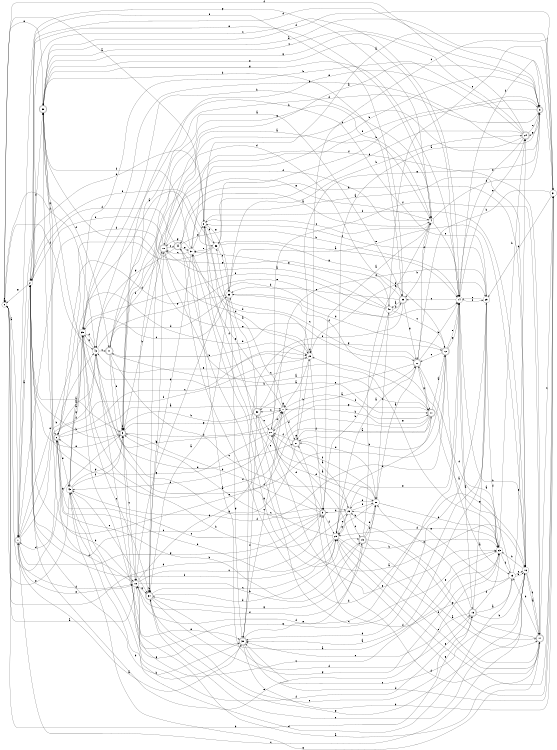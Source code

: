 digraph n36_8 {
__start0 [label="" shape="none"];

rankdir=LR;
size="8,5";

s0 [style="filled", color="black", fillcolor="white" shape="circle", label="0"];
s1 [style="rounded,filled", color="black", fillcolor="white" shape="doublecircle", label="1"];
s2 [style="filled", color="black", fillcolor="white" shape="circle", label="2"];
s3 [style="rounded,filled", color="black", fillcolor="white" shape="doublecircle", label="3"];
s4 [style="filled", color="black", fillcolor="white" shape="circle", label="4"];
s5 [style="rounded,filled", color="black", fillcolor="white" shape="doublecircle", label="5"];
s6 [style="rounded,filled", color="black", fillcolor="white" shape="doublecircle", label="6"];
s7 [style="filled", color="black", fillcolor="white" shape="circle", label="7"];
s8 [style="filled", color="black", fillcolor="white" shape="circle", label="8"];
s9 [style="rounded,filled", color="black", fillcolor="white" shape="doublecircle", label="9"];
s10 [style="rounded,filled", color="black", fillcolor="white" shape="doublecircle", label="10"];
s11 [style="rounded,filled", color="black", fillcolor="white" shape="doublecircle", label="11"];
s12 [style="rounded,filled", color="black", fillcolor="white" shape="doublecircle", label="12"];
s13 [style="filled", color="black", fillcolor="white" shape="circle", label="13"];
s14 [style="filled", color="black", fillcolor="white" shape="circle", label="14"];
s15 [style="rounded,filled", color="black", fillcolor="white" shape="doublecircle", label="15"];
s16 [style="filled", color="black", fillcolor="white" shape="circle", label="16"];
s17 [style="rounded,filled", color="black", fillcolor="white" shape="doublecircle", label="17"];
s18 [style="filled", color="black", fillcolor="white" shape="circle", label="18"];
s19 [style="rounded,filled", color="black", fillcolor="white" shape="doublecircle", label="19"];
s20 [style="filled", color="black", fillcolor="white" shape="circle", label="20"];
s21 [style="filled", color="black", fillcolor="white" shape="circle", label="21"];
s22 [style="rounded,filled", color="black", fillcolor="white" shape="doublecircle", label="22"];
s23 [style="filled", color="black", fillcolor="white" shape="circle", label="23"];
s24 [style="rounded,filled", color="black", fillcolor="white" shape="doublecircle", label="24"];
s25 [style="filled", color="black", fillcolor="white" shape="circle", label="25"];
s26 [style="filled", color="black", fillcolor="white" shape="circle", label="26"];
s27 [style="rounded,filled", color="black", fillcolor="white" shape="doublecircle", label="27"];
s28 [style="filled", color="black", fillcolor="white" shape="circle", label="28"];
s29 [style="filled", color="black", fillcolor="white" shape="circle", label="29"];
s30 [style="rounded,filled", color="black", fillcolor="white" shape="doublecircle", label="30"];
s31 [style="filled", color="black", fillcolor="white" shape="circle", label="31"];
s32 [style="rounded,filled", color="black", fillcolor="white" shape="doublecircle", label="32"];
s33 [style="filled", color="black", fillcolor="white" shape="circle", label="33"];
s34 [style="rounded,filled", color="black", fillcolor="white" shape="doublecircle", label="34"];
s35 [style="filled", color="black", fillcolor="white" shape="circle", label="35"];
s36 [style="filled", color="black", fillcolor="white" shape="circle", label="36"];
s37 [style="filled", color="black", fillcolor="white" shape="circle", label="37"];
s38 [style="rounded,filled", color="black", fillcolor="white" shape="doublecircle", label="38"];
s39 [style="rounded,filled", color="black", fillcolor="white" shape="doublecircle", label="39"];
s40 [style="filled", color="black", fillcolor="white" shape="circle", label="40"];
s41 [style="rounded,filled", color="black", fillcolor="white" shape="doublecircle", label="41"];
s42 [style="filled", color="black", fillcolor="white" shape="circle", label="42"];
s43 [style="filled", color="black", fillcolor="white" shape="circle", label="43"];
s44 [style="rounded,filled", color="black", fillcolor="white" shape="doublecircle", label="44"];
s0 -> s1 [label="a"];
s0 -> s15 [label="b"];
s0 -> s0 [label="c"];
s0 -> s5 [label="d"];
s0 -> s38 [label="e"];
s0 -> s42 [label="f"];
s0 -> s3 [label="g"];
s1 -> s2 [label="a"];
s1 -> s42 [label="b"];
s1 -> s16 [label="c"];
s1 -> s18 [label="d"];
s1 -> s18 [label="e"];
s1 -> s28 [label="f"];
s1 -> s4 [label="g"];
s2 -> s3 [label="a"];
s2 -> s30 [label="b"];
s2 -> s14 [label="c"];
s2 -> s9 [label="d"];
s2 -> s4 [label="e"];
s2 -> s38 [label="f"];
s2 -> s0 [label="g"];
s3 -> s4 [label="a"];
s3 -> s2 [label="b"];
s3 -> s18 [label="c"];
s3 -> s7 [label="d"];
s3 -> s2 [label="e"];
s3 -> s3 [label="f"];
s3 -> s7 [label="g"];
s4 -> s5 [label="a"];
s4 -> s39 [label="b"];
s4 -> s8 [label="c"];
s4 -> s9 [label="d"];
s4 -> s14 [label="e"];
s4 -> s18 [label="f"];
s4 -> s3 [label="g"];
s5 -> s3 [label="a"];
s5 -> s3 [label="b"];
s5 -> s6 [label="c"];
s5 -> s21 [label="d"];
s5 -> s36 [label="e"];
s5 -> s25 [label="f"];
s5 -> s1 [label="g"];
s6 -> s7 [label="a"];
s6 -> s18 [label="b"];
s6 -> s28 [label="c"];
s6 -> s1 [label="d"];
s6 -> s43 [label="e"];
s6 -> s42 [label="f"];
s6 -> s40 [label="g"];
s7 -> s8 [label="a"];
s7 -> s23 [label="b"];
s7 -> s32 [label="c"];
s7 -> s27 [label="d"];
s7 -> s37 [label="e"];
s7 -> s11 [label="f"];
s7 -> s7 [label="g"];
s8 -> s0 [label="a"];
s8 -> s9 [label="b"];
s8 -> s23 [label="c"];
s8 -> s36 [label="d"];
s8 -> s2 [label="e"];
s8 -> s16 [label="f"];
s8 -> s33 [label="g"];
s9 -> s10 [label="a"];
s9 -> s35 [label="b"];
s9 -> s34 [label="c"];
s9 -> s3 [label="d"];
s9 -> s3 [label="e"];
s9 -> s37 [label="f"];
s9 -> s24 [label="g"];
s10 -> s11 [label="a"];
s10 -> s3 [label="b"];
s10 -> s44 [label="c"];
s10 -> s28 [label="d"];
s10 -> s2 [label="e"];
s10 -> s17 [label="f"];
s10 -> s4 [label="g"];
s11 -> s12 [label="a"];
s11 -> s7 [label="b"];
s11 -> s41 [label="c"];
s11 -> s25 [label="d"];
s11 -> s2 [label="e"];
s11 -> s6 [label="f"];
s11 -> s21 [label="g"];
s12 -> s13 [label="a"];
s12 -> s27 [label="b"];
s12 -> s22 [label="c"];
s12 -> s33 [label="d"];
s12 -> s14 [label="e"];
s12 -> s43 [label="f"];
s12 -> s14 [label="g"];
s13 -> s14 [label="a"];
s13 -> s16 [label="b"];
s13 -> s16 [label="c"];
s13 -> s43 [label="d"];
s13 -> s24 [label="e"];
s13 -> s27 [label="f"];
s13 -> s26 [label="g"];
s14 -> s15 [label="a"];
s14 -> s16 [label="b"];
s14 -> s39 [label="c"];
s14 -> s18 [label="d"];
s14 -> s24 [label="e"];
s14 -> s29 [label="f"];
s14 -> s38 [label="g"];
s15 -> s13 [label="a"];
s15 -> s16 [label="b"];
s15 -> s30 [label="c"];
s15 -> s23 [label="d"];
s15 -> s20 [label="e"];
s15 -> s3 [label="f"];
s15 -> s29 [label="g"];
s16 -> s17 [label="a"];
s16 -> s23 [label="b"];
s16 -> s30 [label="c"];
s16 -> s44 [label="d"];
s16 -> s34 [label="e"];
s16 -> s17 [label="f"];
s16 -> s34 [label="g"];
s17 -> s18 [label="a"];
s17 -> s13 [label="b"];
s17 -> s31 [label="c"];
s17 -> s5 [label="d"];
s17 -> s26 [label="e"];
s17 -> s21 [label="f"];
s17 -> s43 [label="g"];
s18 -> s0 [label="a"];
s18 -> s19 [label="b"];
s18 -> s5 [label="c"];
s18 -> s7 [label="d"];
s18 -> s30 [label="e"];
s18 -> s38 [label="f"];
s18 -> s34 [label="g"];
s19 -> s17 [label="a"];
s19 -> s6 [label="b"];
s19 -> s20 [label="c"];
s19 -> s20 [label="d"];
s19 -> s4 [label="e"];
s19 -> s18 [label="f"];
s19 -> s17 [label="g"];
s20 -> s21 [label="a"];
s20 -> s25 [label="b"];
s20 -> s40 [label="c"];
s20 -> s23 [label="d"];
s20 -> s26 [label="e"];
s20 -> s21 [label="f"];
s20 -> s34 [label="g"];
s21 -> s22 [label="a"];
s21 -> s38 [label="b"];
s21 -> s43 [label="c"];
s21 -> s29 [label="d"];
s21 -> s23 [label="e"];
s21 -> s7 [label="f"];
s21 -> s38 [label="g"];
s22 -> s20 [label="a"];
s22 -> s14 [label="b"];
s22 -> s8 [label="c"];
s22 -> s23 [label="d"];
s22 -> s32 [label="e"];
s22 -> s4 [label="f"];
s22 -> s11 [label="g"];
s23 -> s22 [label="a"];
s23 -> s24 [label="b"];
s23 -> s42 [label="c"];
s23 -> s25 [label="d"];
s23 -> s2 [label="e"];
s23 -> s13 [label="f"];
s23 -> s28 [label="g"];
s24 -> s25 [label="a"];
s24 -> s35 [label="b"];
s24 -> s9 [label="c"];
s24 -> s36 [label="d"];
s24 -> s14 [label="e"];
s24 -> s0 [label="f"];
s24 -> s38 [label="g"];
s25 -> s22 [label="a"];
s25 -> s6 [label="b"];
s25 -> s26 [label="c"];
s25 -> s17 [label="d"];
s25 -> s17 [label="e"];
s25 -> s2 [label="f"];
s25 -> s37 [label="g"];
s26 -> s27 [label="a"];
s26 -> s35 [label="b"];
s26 -> s19 [label="c"];
s26 -> s5 [label="d"];
s26 -> s14 [label="e"];
s26 -> s20 [label="f"];
s26 -> s25 [label="g"];
s27 -> s11 [label="a"];
s27 -> s28 [label="b"];
s27 -> s2 [label="c"];
s27 -> s20 [label="d"];
s27 -> s27 [label="e"];
s27 -> s21 [label="f"];
s27 -> s9 [label="g"];
s28 -> s7 [label="a"];
s28 -> s29 [label="b"];
s28 -> s28 [label="c"];
s28 -> s44 [label="d"];
s28 -> s42 [label="e"];
s28 -> s5 [label="f"];
s28 -> s38 [label="g"];
s29 -> s30 [label="a"];
s29 -> s42 [label="b"];
s29 -> s8 [label="c"];
s29 -> s30 [label="d"];
s29 -> s14 [label="e"];
s29 -> s23 [label="f"];
s29 -> s35 [label="g"];
s30 -> s1 [label="a"];
s30 -> s31 [label="b"];
s30 -> s7 [label="c"];
s30 -> s31 [label="d"];
s30 -> s19 [label="e"];
s30 -> s32 [label="f"];
s30 -> s43 [label="g"];
s31 -> s8 [label="a"];
s31 -> s22 [label="b"];
s31 -> s28 [label="c"];
s31 -> s29 [label="d"];
s31 -> s25 [label="e"];
s31 -> s14 [label="f"];
s31 -> s25 [label="g"];
s32 -> s16 [label="a"];
s32 -> s3 [label="b"];
s32 -> s21 [label="c"];
s32 -> s20 [label="d"];
s32 -> s33 [label="e"];
s32 -> s8 [label="f"];
s32 -> s12 [label="g"];
s33 -> s34 [label="a"];
s33 -> s24 [label="b"];
s33 -> s35 [label="c"];
s33 -> s6 [label="d"];
s33 -> s16 [label="e"];
s33 -> s11 [label="f"];
s33 -> s30 [label="g"];
s34 -> s23 [label="a"];
s34 -> s34 [label="b"];
s34 -> s25 [label="c"];
s34 -> s25 [label="d"];
s34 -> s15 [label="e"];
s34 -> s10 [label="f"];
s34 -> s23 [label="g"];
s35 -> s36 [label="a"];
s35 -> s4 [label="b"];
s35 -> s34 [label="c"];
s35 -> s42 [label="d"];
s35 -> s1 [label="e"];
s35 -> s12 [label="f"];
s35 -> s43 [label="g"];
s36 -> s14 [label="a"];
s36 -> s9 [label="b"];
s36 -> s33 [label="c"];
s36 -> s1 [label="d"];
s36 -> s37 [label="e"];
s36 -> s2 [label="f"];
s36 -> s12 [label="g"];
s37 -> s16 [label="a"];
s37 -> s34 [label="b"];
s37 -> s10 [label="c"];
s37 -> s15 [label="d"];
s37 -> s8 [label="e"];
s37 -> s38 [label="f"];
s37 -> s10 [label="g"];
s38 -> s9 [label="a"];
s38 -> s39 [label="b"];
s38 -> s9 [label="c"];
s38 -> s31 [label="d"];
s38 -> s14 [label="e"];
s38 -> s41 [label="f"];
s38 -> s6 [label="g"];
s39 -> s40 [label="a"];
s39 -> s18 [label="b"];
s39 -> s33 [label="c"];
s39 -> s41 [label="d"];
s39 -> s30 [label="e"];
s39 -> s1 [label="f"];
s39 -> s22 [label="g"];
s40 -> s10 [label="a"];
s40 -> s5 [label="b"];
s40 -> s12 [label="c"];
s40 -> s39 [label="d"];
s40 -> s31 [label="e"];
s40 -> s35 [label="f"];
s40 -> s37 [label="g"];
s41 -> s39 [label="a"];
s41 -> s28 [label="b"];
s41 -> s26 [label="c"];
s41 -> s33 [label="d"];
s41 -> s3 [label="e"];
s41 -> s10 [label="f"];
s41 -> s26 [label="g"];
s42 -> s6 [label="a"];
s42 -> s11 [label="b"];
s42 -> s41 [label="c"];
s42 -> s27 [label="d"];
s42 -> s14 [label="e"];
s42 -> s0 [label="f"];
s42 -> s35 [label="g"];
s43 -> s35 [label="a"];
s43 -> s30 [label="b"];
s43 -> s34 [label="c"];
s43 -> s22 [label="d"];
s43 -> s0 [label="e"];
s43 -> s3 [label="f"];
s43 -> s3 [label="g"];
s44 -> s4 [label="a"];
s44 -> s14 [label="b"];
s44 -> s19 [label="c"];
s44 -> s16 [label="d"];
s44 -> s37 [label="e"];
s44 -> s2 [label="f"];
s44 -> s42 [label="g"];

}